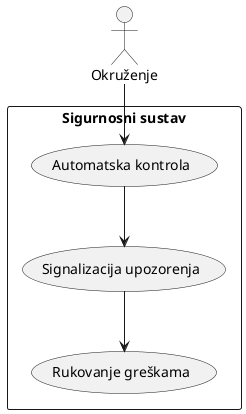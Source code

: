 @startuml
actor Okruženje

rectangle "Sigurnosni sustav" {
  usecase "Automatska kontrola" as UC1
  usecase "Signalizacija upozorenja" as UC2
  usecase "Rukovanje greškama" as UC3
}

Okruženje --> UC1
UC1 --> UC2
UC2 --> UC3
@enduml
